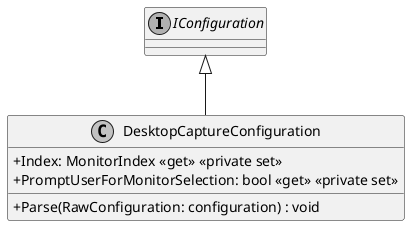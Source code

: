 @startuml
skinparam monochrome true
skinparam classAttributeIconSize 0

interface IConfiguration
!startsub default
class DesktopCaptureConfiguration {
    + Index: MonitorIndex <<get>> <<private set>>
    + PromptUserForMonitorSelection: bool <<get>> <<private set>>
    + Parse(RawConfiguration: configuration) : void
}
!endsub
IConfiguration <|-- DesktopCaptureConfiguration
@enduml
